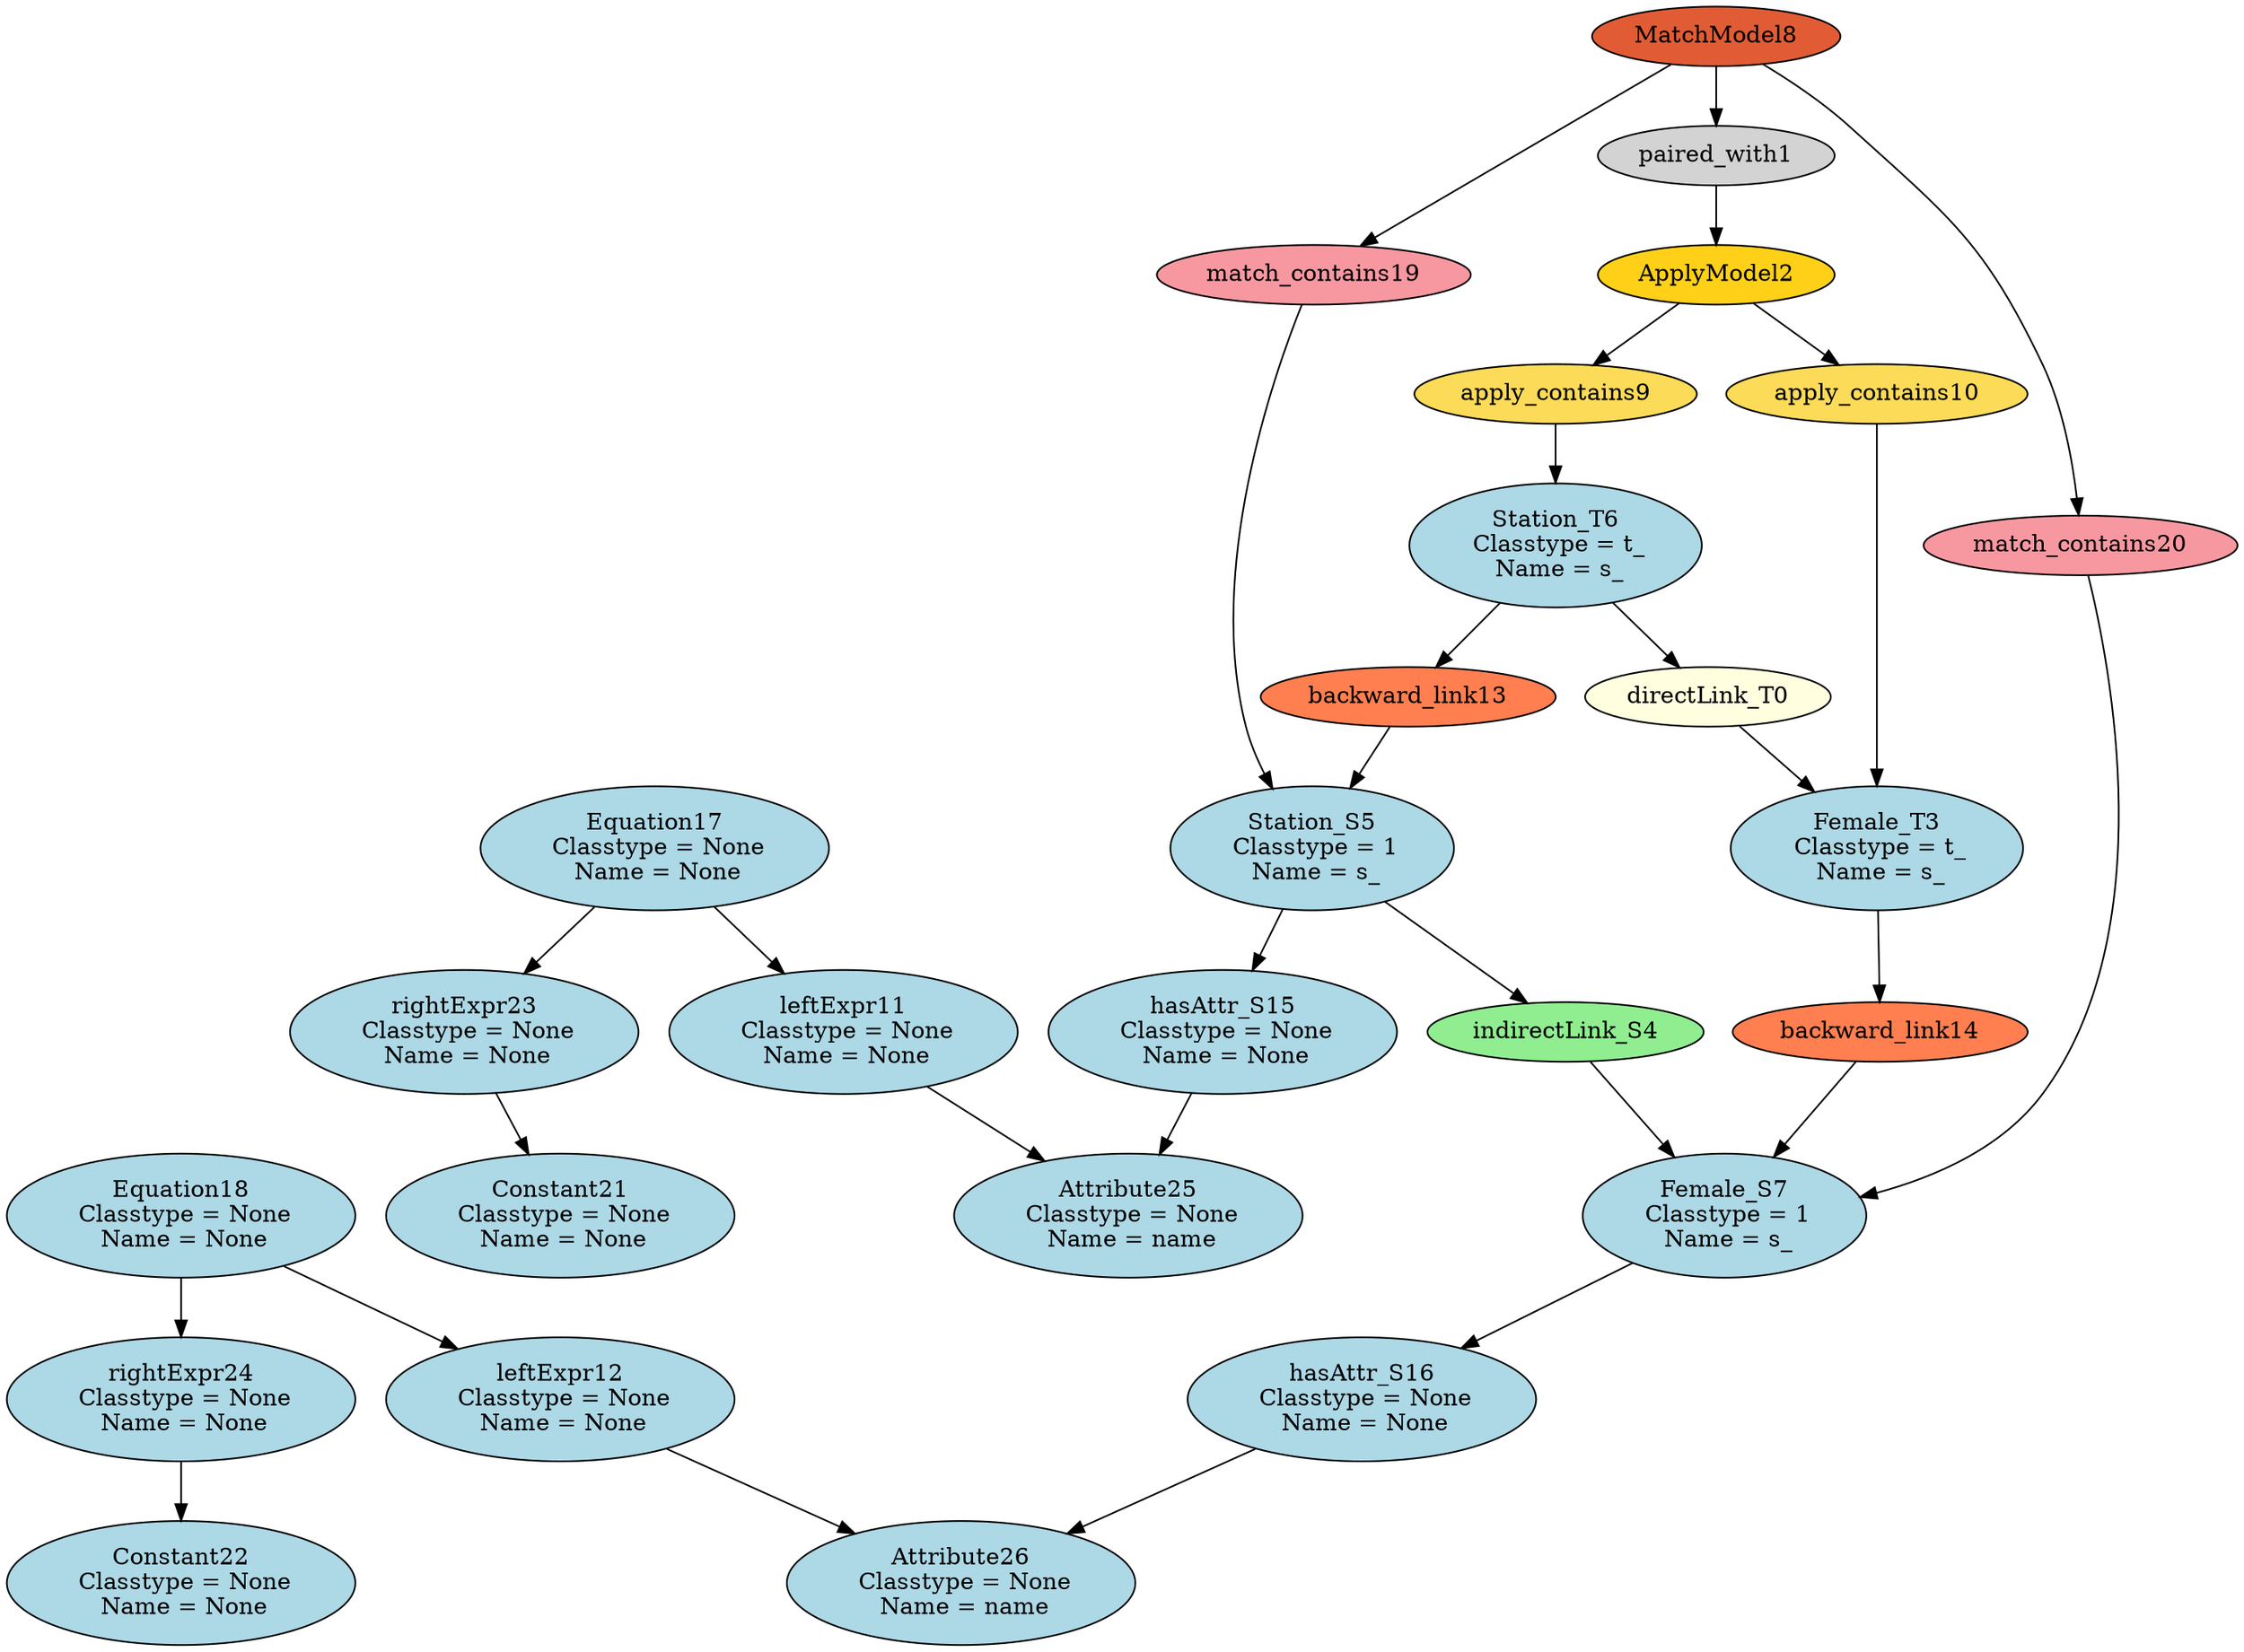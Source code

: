 digraph rule_SF2SF {
"directLink_T0\n" [style=filled, fillcolor=lightyellow];
paired_with1 [style=filled, fillcolor=lightgray];
ApplyModel2 [style=filled, fillcolor="#FED017"];
"Female_T3\n Classtype = t_\n Name = s_" [style=filled, fillcolor=lightblue];
indirectLink_S4 [style=filled, fillcolor=lightgreen];
"Station_S5\n Classtype = 1\n Name = s_" [style=filled, fillcolor=lightblue];
"Station_T6\n Classtype = t_\n Name = s_" [style=filled, fillcolor=lightblue];
"Female_S7\n Classtype = 1\n Name = s_" [style=filled, fillcolor=lightblue];
MatchModel8 [style=filled, fillcolor="#E15C34"];
apply_contains9 [style=filled, fillcolor="#FCDB58"];
apply_contains10 [style=filled, fillcolor="#FCDB58"];
"leftExpr11\n Classtype = None\n Name = None" [style=filled, fillcolor=lightblue];
"leftExpr12\n Classtype = None\n Name = None" [style=filled, fillcolor=lightblue];
backward_link13 [style=filled, fillcolor=coral];
backward_link14 [style=filled, fillcolor=coral];
"hasAttr_S15\n Classtype = None\n Name = None" [style=filled, fillcolor=lightblue];
"hasAttr_S16\n Classtype = None\n Name = None" [style=filled, fillcolor=lightblue];
"Equation17\n Classtype = None\n Name = None" [style=filled, fillcolor=lightblue];
"Equation18\n Classtype = None\n Name = None" [style=filled, fillcolor=lightblue];
match_contains19 [style=filled, fillcolor="#F798A1"];
match_contains20 [style=filled, fillcolor="#F798A1"];
"Constant21\n Classtype = None\n Name = None" [style=filled, fillcolor=lightblue];
"Constant22\n Classtype = None\n Name = None" [style=filled, fillcolor=lightblue];
"rightExpr23\n Classtype = None\n Name = None" [style=filled, fillcolor=lightblue];
"rightExpr24\n Classtype = None\n Name = None" [style=filled, fillcolor=lightblue];
"Attribute25\n Classtype = None\n Name = name" [style=filled, fillcolor=lightblue];
"Attribute26\n Classtype = None\n Name = name" [style=filled, fillcolor=lightblue];
ApplyModel2 -> apply_contains9;
apply_contains9 -> "Station_T6\n Classtype = t_\n Name = s_";
ApplyModel2 -> apply_contains10;
apply_contains10 -> "Female_T3\n Classtype = t_\n Name = s_";
"Station_T6\n Classtype = t_\n Name = s_" -> "directLink_T0\n";
"directLink_T0\n" -> "Female_T3\n Classtype = t_\n Name = s_";
"Equation17\n Classtype = None\n Name = None" -> "leftExpr11\n Classtype = None\n Name = None";
"leftExpr11\n Classtype = None\n Name = None" -> "Attribute25\n Classtype = None\n Name = name";
"Equation18\n Classtype = None\n Name = None" -> "leftExpr12\n Classtype = None\n Name = None";
"leftExpr12\n Classtype = None\n Name = None" -> "Attribute26\n Classtype = None\n Name = name";
MatchModel8 -> paired_with1;
paired_with1 -> ApplyModel2;
"Station_T6\n Classtype = t_\n Name = s_" -> backward_link13;
backward_link13 -> "Station_S5\n Classtype = 1\n Name = s_";
"Female_T3\n Classtype = t_\n Name = s_" -> backward_link14;
backward_link14 -> "Female_S7\n Classtype = 1\n Name = s_";
"Station_S5\n Classtype = 1\n Name = s_" -> "hasAttr_S15\n Classtype = None\n Name = None";
"hasAttr_S15\n Classtype = None\n Name = None" -> "Attribute25\n Classtype = None\n Name = name";
"Female_S7\n Classtype = 1\n Name = s_" -> "hasAttr_S16\n Classtype = None\n Name = None";
"hasAttr_S16\n Classtype = None\n Name = None" -> "Attribute26\n Classtype = None\n Name = name";
"Station_S5\n Classtype = 1\n Name = s_" -> indirectLink_S4;
indirectLink_S4 -> "Female_S7\n Classtype = 1\n Name = s_";
match_contains19 -> "Station_S5\n Classtype = 1\n Name = s_";
match_contains20 -> "Female_S7\n Classtype = 1\n Name = s_";
"Equation17\n Classtype = None\n Name = None" -> "rightExpr23\n Classtype = None\n Name = None";
"Equation18\n Classtype = None\n Name = None" -> "rightExpr24\n Classtype = None\n Name = None";
MatchModel8 -> match_contains19;
MatchModel8 -> match_contains20;
"rightExpr23\n Classtype = None\n Name = None" -> "Constant21\n Classtype = None\n Name = None";
"rightExpr24\n Classtype = None\n Name = None" -> "Constant22\n Classtype = None\n Name = None";
}

